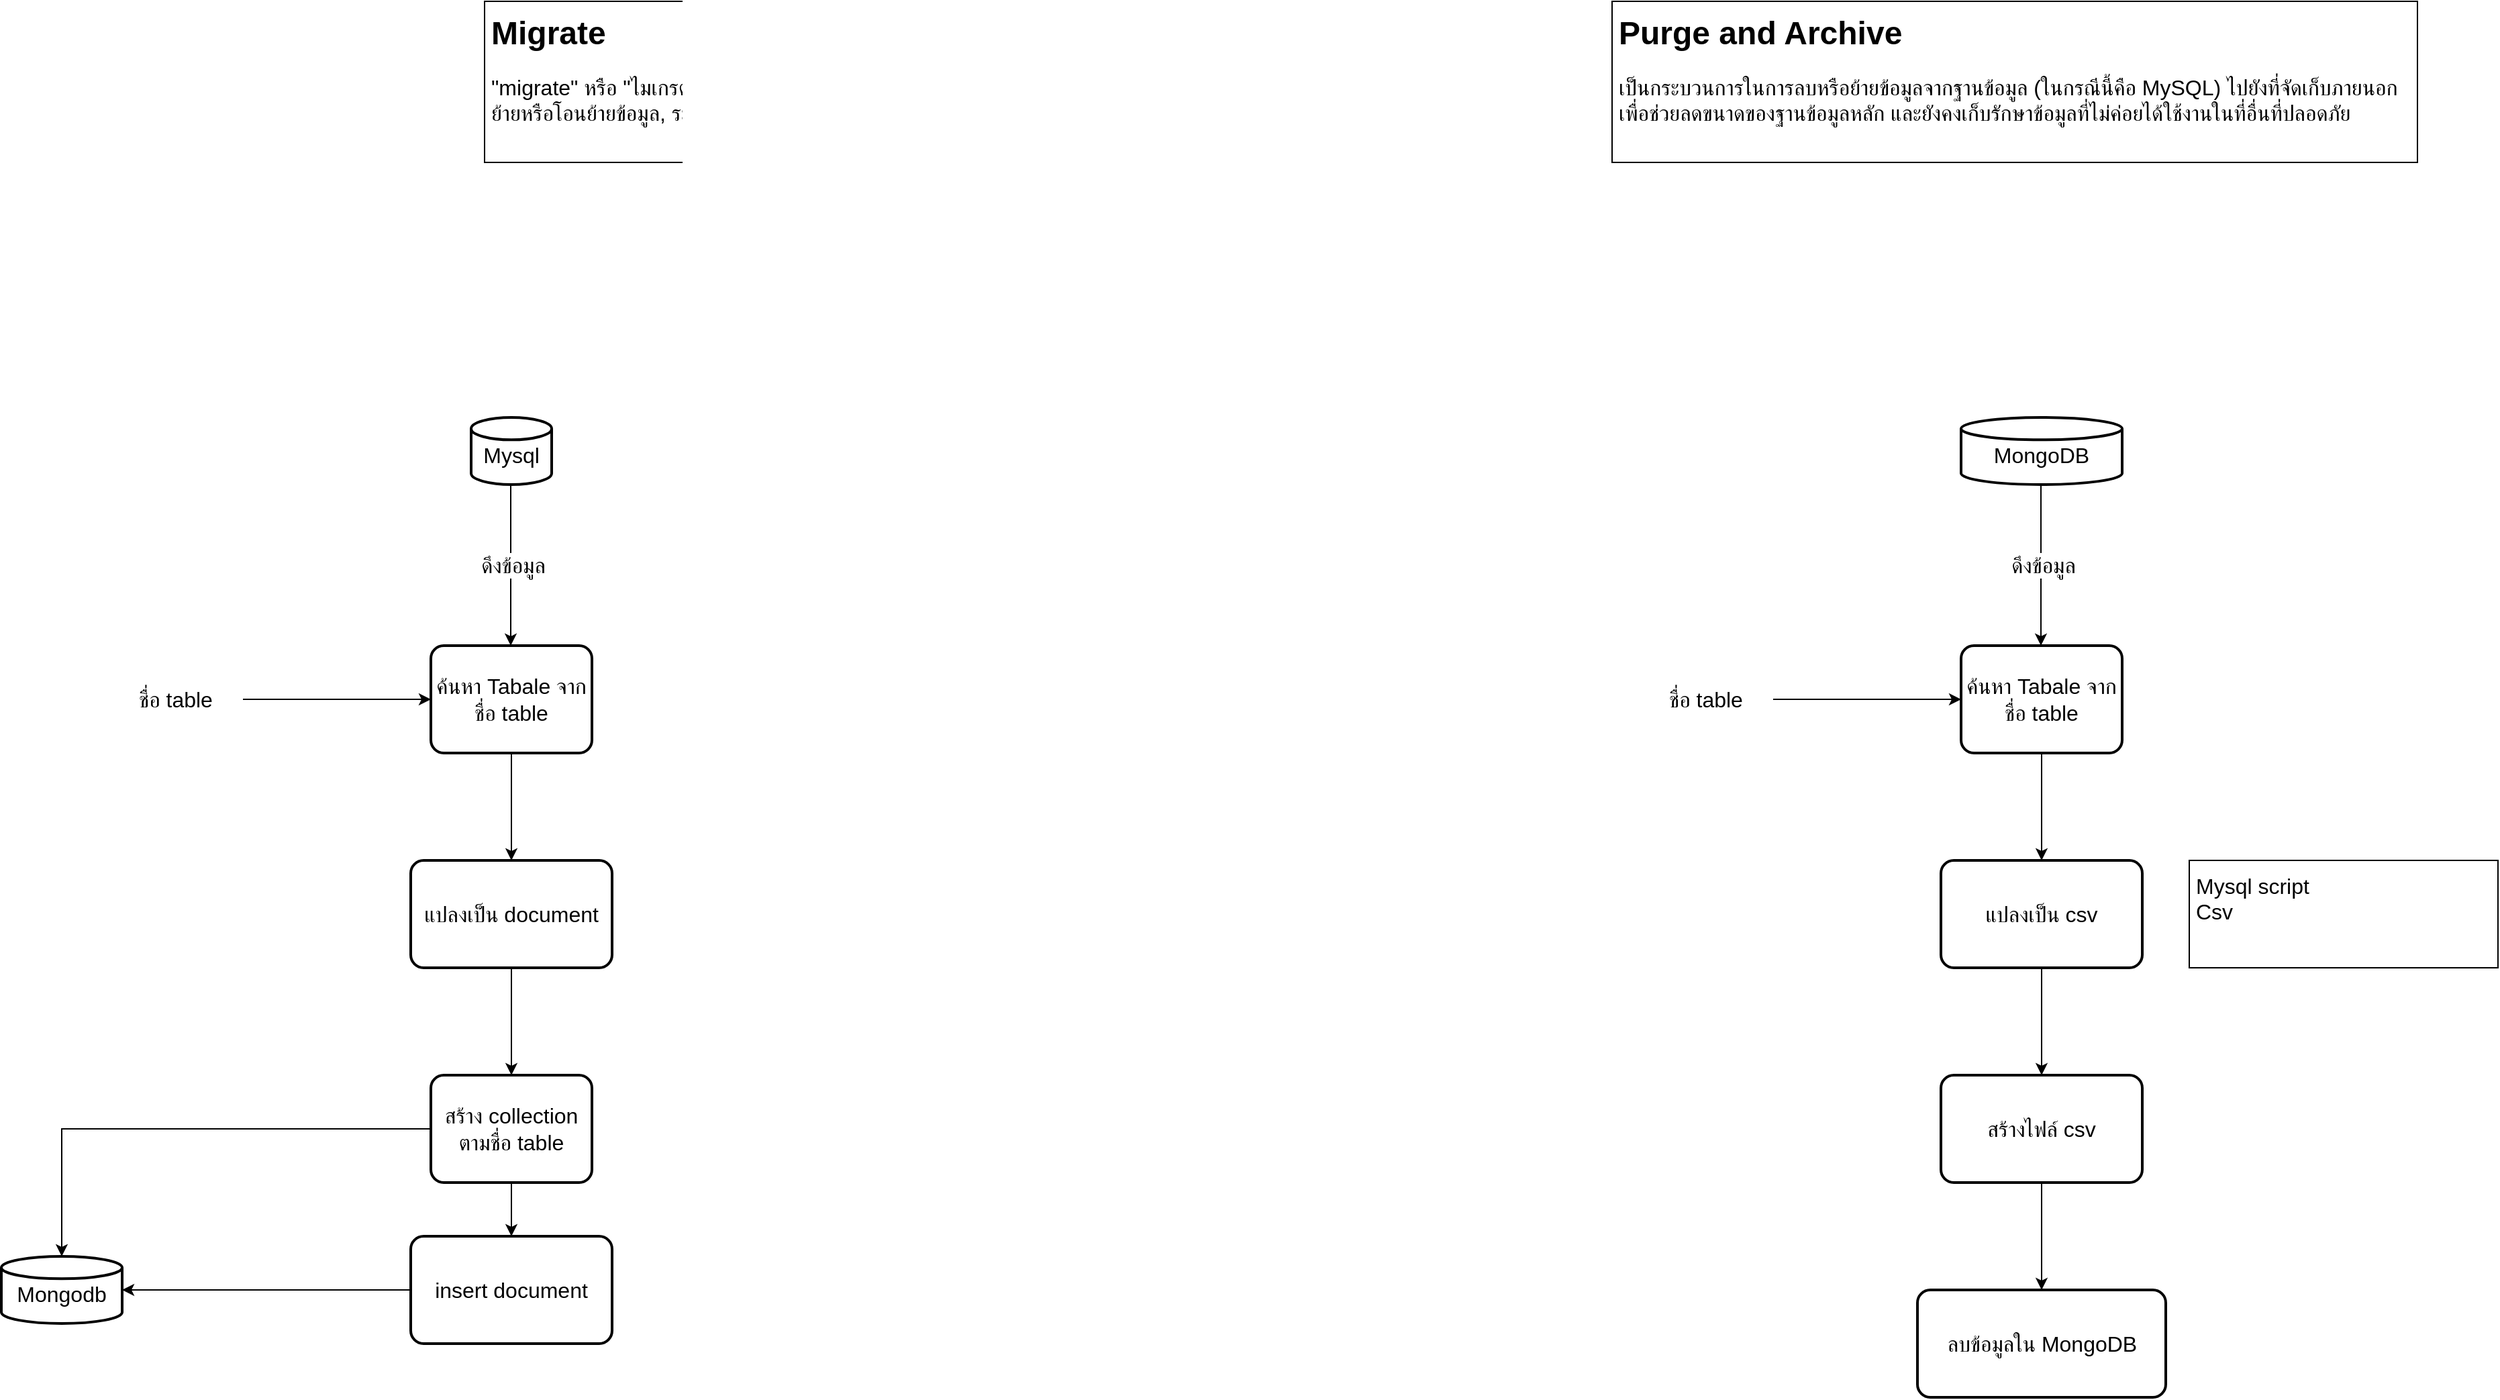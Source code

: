 <mxfile version="24.7.5" pages="3">
  <diagram name="concept" id="Vo836KRtg2Vef9Qr1ljP">
    <mxGraphModel dx="2899" dy="1194" grid="1" gridSize="10" guides="1" tooltips="1" connect="1" arrows="1" fold="1" page="1" pageScale="1" pageWidth="850" pageHeight="1100" math="0" shadow="0">
      <root>
        <mxCell id="0" />
        <mxCell id="1" parent="0" />
        <mxCell id="dTm7L99Izdk6iNQH5idc-1" value="&lt;h1 style=&quot;margin-top: 0px;&quot;&gt;Migrate&lt;/h1&gt;&lt;p&gt;&lt;font style=&quot;font-size: 16px;&quot;&gt;&quot;migrate&quot; หรือ &quot;ไมเกรต&quot; ในบริบทของเทคโนโลยีสารสนเทศ หมายถึงการย้ายหรือโอนย้ายข้อมูล, ระบบ, หรือแอปพลิเคชันจากที่หนึ่งไปยังอีกที่หนึ่ง&lt;/font&gt;&lt;/p&gt;" style="text;html=1;whiteSpace=wrap;overflow=hidden;rounded=0;fillColor=none;strokeColor=default;spacing=5;" parent="1" vertex="1">
          <mxGeometry x="40" y="40" width="440" height="120" as="geometry" />
        </mxCell>
        <mxCell id="dTm7L99Izdk6iNQH5idc-2" value="&lt;h1 style=&quot;margin-top: 0px;&quot;&gt;Purge and Archive&lt;/h1&gt;&lt;p&gt;&lt;font style=&quot;font-size: 16px;&quot;&gt;เป็นกระบวนการในการลบหรือย้ายข้อมูลจากฐานข้อมูล (ในกรณีนี้คือ MySQL) ไปยังที่จัดเก็บภายนอก เพื่อช่วยลดขนาดของฐานข้อมูลหลัก และยังคงเก็บรักษาข้อมูลที่ไม่ค่อยได้ใช้งานในที่อื่นที่ปลอดภัย&lt;/font&gt;&lt;/p&gt;" style="text;html=1;whiteSpace=wrap;overflow=hidden;rounded=0;fillColor=none;strokeColor=default;spacing=5;" parent="1" vertex="1">
          <mxGeometry x="880" y="40" width="600" height="120" as="geometry" />
        </mxCell>
        <mxCell id="dTm7L99Izdk6iNQH5idc-5" value="" style="edgeStyle=orthogonalEdgeStyle;rounded=0;orthogonalLoop=1;jettySize=auto;html=1;exitX=1;exitY=0.5;exitDx=0;exitDy=0;entryX=0;entryY=0.5;entryDx=0;entryDy=0;" parent="1" source="dTm7L99Izdk6iNQH5idc-10" target="dTm7L99Izdk6iNQH5idc-4" edge="1">
          <mxGeometry relative="1" as="geometry">
            <mxPoint x="-83.8" y="540" as="sourcePoint" />
            <mxPoint x="20" y="540" as="targetPoint" />
          </mxGeometry>
        </mxCell>
        <mxCell id="dTm7L99Izdk6iNQH5idc-28" value="" style="edgeStyle=orthogonalEdgeStyle;rounded=0;orthogonalLoop=1;jettySize=auto;html=1;" parent="1" source="dTm7L99Izdk6iNQH5idc-4" target="dTm7L99Izdk6iNQH5idc-17" edge="1">
          <mxGeometry relative="1" as="geometry" />
        </mxCell>
        <mxCell id="dTm7L99Izdk6iNQH5idc-4" value="&lt;font style=&quot;font-size: 16px;&quot;&gt;ค้นหา Tabale จาก ชื่อ table&lt;/font&gt;" style="whiteSpace=wrap;html=1;strokeWidth=2;rounded=1;arcSize=12;" parent="1" vertex="1">
          <mxGeometry y="520" width="120" height="80" as="geometry" />
        </mxCell>
        <mxCell id="dTm7L99Izdk6iNQH5idc-13" style="edgeStyle=orthogonalEdgeStyle;rounded=0;orthogonalLoop=1;jettySize=auto;html=1;" parent="1" edge="1">
          <mxGeometry relative="1" as="geometry">
            <mxPoint x="59.5" y="400" as="sourcePoint" />
            <mxPoint x="59.5" y="520" as="targetPoint" />
          </mxGeometry>
        </mxCell>
        <mxCell id="dTm7L99Izdk6iNQH5idc-16" value="&lt;font style=&quot;font-size: 16px;&quot;&gt;ดึงข้อมูล&lt;/font&gt;" style="edgeLabel;html=1;align=center;verticalAlign=middle;resizable=0;points=[];" parent="dTm7L99Izdk6iNQH5idc-13" vertex="1" connectable="0">
          <mxGeometry x="-0.083" y="3" relative="1" as="geometry">
            <mxPoint x="-2" y="5" as="offset" />
          </mxGeometry>
        </mxCell>
        <mxCell id="dTm7L99Izdk6iNQH5idc-8" value="&lt;font style=&quot;font-size: 16px;&quot;&gt;Mysql&lt;/font&gt;" style="strokeWidth=2;html=1;shape=mxgraph.flowchart.database;whiteSpace=wrap;spacingTop=5;" parent="1" vertex="1">
          <mxGeometry x="30" y="350" width="60" height="50" as="geometry" />
        </mxCell>
        <mxCell id="dTm7L99Izdk6iNQH5idc-10" value="&lt;font style=&quot;font-size: 16px;&quot;&gt;ชื่อ table&lt;/font&gt;" style="text;html=1;align=center;verticalAlign=middle;whiteSpace=wrap;rounded=0;" parent="1" vertex="1">
          <mxGeometry x="-240" y="540" width="100" height="40" as="geometry" />
        </mxCell>
        <mxCell id="dTm7L99Izdk6iNQH5idc-21" value="" style="edgeStyle=orthogonalEdgeStyle;rounded=0;orthogonalLoop=1;jettySize=auto;html=1;" parent="1" source="dTm7L99Izdk6iNQH5idc-17" target="dTm7L99Izdk6iNQH5idc-20" edge="1">
          <mxGeometry relative="1" as="geometry" />
        </mxCell>
        <mxCell id="dTm7L99Izdk6iNQH5idc-17" value="&lt;font style=&quot;font-size: 16px;&quot;&gt;แปลงเป็น&amp;nbsp;&lt;/font&gt;&lt;span style=&quot;font-size: 16px;&quot;&gt;document&lt;/span&gt;" style="whiteSpace=wrap;html=1;strokeWidth=2;rounded=1;arcSize=12;" parent="1" vertex="1">
          <mxGeometry x="-15" y="680" width="150" height="80" as="geometry" />
        </mxCell>
        <mxCell id="dTm7L99Izdk6iNQH5idc-19" value="&lt;span style=&quot;font-size: 16px;&quot;&gt;Mongodb&lt;/span&gt;" style="strokeWidth=2;html=1;shape=mxgraph.flowchart.database;whiteSpace=wrap;spacingTop=5;" parent="1" vertex="1">
          <mxGeometry x="-320" y="975" width="90" height="50" as="geometry" />
        </mxCell>
        <mxCell id="dTm7L99Izdk6iNQH5idc-25" value="" style="edgeStyle=orthogonalEdgeStyle;rounded=0;orthogonalLoop=1;jettySize=auto;html=1;" parent="1" source="dTm7L99Izdk6iNQH5idc-20" target="dTm7L99Izdk6iNQH5idc-24" edge="1">
          <mxGeometry relative="1" as="geometry" />
        </mxCell>
        <mxCell id="dTm7L99Izdk6iNQH5idc-20" value="&lt;span style=&quot;font-size: 16px;&quot;&gt;สร้าง collection ตามชื่อ table&lt;/span&gt;" style="whiteSpace=wrap;html=1;strokeWidth=2;rounded=1;arcSize=12;" parent="1" vertex="1">
          <mxGeometry y="840" width="120" height="80" as="geometry" />
        </mxCell>
        <mxCell id="dTm7L99Izdk6iNQH5idc-22" style="edgeStyle=orthogonalEdgeStyle;rounded=0;orthogonalLoop=1;jettySize=auto;html=1;entryX=0.5;entryY=0;entryDx=0;entryDy=0;entryPerimeter=0;" parent="1" source="dTm7L99Izdk6iNQH5idc-20" target="dTm7L99Izdk6iNQH5idc-19" edge="1">
          <mxGeometry relative="1" as="geometry" />
        </mxCell>
        <mxCell id="dTm7L99Izdk6iNQH5idc-29" style="edgeStyle=orthogonalEdgeStyle;rounded=0;orthogonalLoop=1;jettySize=auto;html=1;" parent="1" source="dTm7L99Izdk6iNQH5idc-24" target="dTm7L99Izdk6iNQH5idc-19" edge="1">
          <mxGeometry relative="1" as="geometry" />
        </mxCell>
        <mxCell id="dTm7L99Izdk6iNQH5idc-24" value="&lt;span style=&quot;font-size: 16px;&quot;&gt;insert&amp;nbsp;&lt;/span&gt;&lt;span style=&quot;font-size: 16px;&quot;&gt;document&lt;/span&gt;" style="whiteSpace=wrap;html=1;strokeWidth=2;rounded=1;arcSize=12;" parent="1" vertex="1">
          <mxGeometry x="-15" y="960" width="150" height="80" as="geometry" />
        </mxCell>
        <mxCell id="dTm7L99Izdk6iNQH5idc-30" value="" style="edgeStyle=orthogonalEdgeStyle;rounded=0;orthogonalLoop=1;jettySize=auto;html=1;exitX=1;exitY=0.5;exitDx=0;exitDy=0;entryX=0;entryY=0.5;entryDx=0;entryDy=0;" parent="1" source="dTm7L99Izdk6iNQH5idc-35" target="dTm7L99Izdk6iNQH5idc-31" edge="1">
          <mxGeometry relative="1" as="geometry">
            <mxPoint x="1056.2" y="540" as="sourcePoint" />
            <mxPoint x="1160" y="540" as="targetPoint" />
          </mxGeometry>
        </mxCell>
        <mxCell id="dTm7L99Izdk6iNQH5idc-37" value="" style="edgeStyle=orthogonalEdgeStyle;rounded=0;orthogonalLoop=1;jettySize=auto;html=1;" parent="1" source="dTm7L99Izdk6iNQH5idc-31" target="dTm7L99Izdk6iNQH5idc-36" edge="1">
          <mxGeometry relative="1" as="geometry" />
        </mxCell>
        <mxCell id="dTm7L99Izdk6iNQH5idc-31" value="&lt;font style=&quot;font-size: 16px;&quot;&gt;ค้นหา Tabale จาก ชื่อ table&lt;/font&gt;" style="whiteSpace=wrap;html=1;strokeWidth=2;rounded=1;arcSize=12;" parent="1" vertex="1">
          <mxGeometry x="1140" y="520" width="120" height="80" as="geometry" />
        </mxCell>
        <mxCell id="dTm7L99Izdk6iNQH5idc-32" style="edgeStyle=orthogonalEdgeStyle;rounded=0;orthogonalLoop=1;jettySize=auto;html=1;" parent="1" edge="1">
          <mxGeometry relative="1" as="geometry">
            <mxPoint x="1199.5" y="400" as="sourcePoint" />
            <mxPoint x="1199.5" y="520" as="targetPoint" />
          </mxGeometry>
        </mxCell>
        <mxCell id="dTm7L99Izdk6iNQH5idc-33" value="&lt;font style=&quot;font-size: 16px;&quot;&gt;ดึงข้อมูล&lt;/font&gt;" style="edgeLabel;html=1;align=center;verticalAlign=middle;resizable=0;points=[];" parent="dTm7L99Izdk6iNQH5idc-32" vertex="1" connectable="0">
          <mxGeometry x="-0.083" y="3" relative="1" as="geometry">
            <mxPoint x="-2" y="5" as="offset" />
          </mxGeometry>
        </mxCell>
        <mxCell id="dTm7L99Izdk6iNQH5idc-34" value="&lt;font style=&quot;font-size: 16px;&quot;&gt;MongoDB&lt;/font&gt;" style="strokeWidth=2;html=1;shape=mxgraph.flowchart.database;whiteSpace=wrap;spacingTop=5;" parent="1" vertex="1">
          <mxGeometry x="1140" y="350" width="120" height="50" as="geometry" />
        </mxCell>
        <mxCell id="dTm7L99Izdk6iNQH5idc-35" value="&lt;font style=&quot;font-size: 16px;&quot;&gt;ชื่อ table&lt;/font&gt;" style="text;html=1;align=center;verticalAlign=middle;whiteSpace=wrap;rounded=0;" parent="1" vertex="1">
          <mxGeometry x="900" y="540" width="100" height="40" as="geometry" />
        </mxCell>
        <mxCell id="dTm7L99Izdk6iNQH5idc-39" value="" style="edgeStyle=orthogonalEdgeStyle;rounded=0;orthogonalLoop=1;jettySize=auto;html=1;" parent="1" source="dTm7L99Izdk6iNQH5idc-36" target="dTm7L99Izdk6iNQH5idc-38" edge="1">
          <mxGeometry relative="1" as="geometry" />
        </mxCell>
        <mxCell id="dTm7L99Izdk6iNQH5idc-36" value="&lt;font style=&quot;font-size: 16px;&quot;&gt;แปลงเป็น csv&lt;/font&gt;" style="whiteSpace=wrap;html=1;strokeWidth=2;rounded=1;arcSize=12;" parent="1" vertex="1">
          <mxGeometry x="1125" y="680" width="150" height="80" as="geometry" />
        </mxCell>
        <mxCell id="dTm7L99Izdk6iNQH5idc-41" value="" style="edgeStyle=orthogonalEdgeStyle;rounded=0;orthogonalLoop=1;jettySize=auto;html=1;" parent="1" source="dTm7L99Izdk6iNQH5idc-38" target="dTm7L99Izdk6iNQH5idc-40" edge="1">
          <mxGeometry relative="1" as="geometry" />
        </mxCell>
        <mxCell id="dTm7L99Izdk6iNQH5idc-38" value="&lt;span style=&quot;font-size: 16px;&quot;&gt;สร้างไฟล์ csv&lt;/span&gt;" style="whiteSpace=wrap;html=1;strokeWidth=2;rounded=1;arcSize=12;" parent="1" vertex="1">
          <mxGeometry x="1125" y="840" width="150" height="80" as="geometry" />
        </mxCell>
        <mxCell id="dTm7L99Izdk6iNQH5idc-40" value="&lt;span style=&quot;font-size: 16px;&quot;&gt;ลบข้อมูลใน&amp;nbsp;&lt;/span&gt;&lt;span style=&quot;font-size: 16px;&quot;&gt;MongoDB&lt;/span&gt;" style="whiteSpace=wrap;html=1;strokeWidth=2;rounded=1;arcSize=12;" parent="1" vertex="1">
          <mxGeometry x="1107.5" y="1000" width="185" height="80" as="geometry" />
        </mxCell>
        <mxCell id="WPehYB7k4HVEUTiNLX_s-2" value="&lt;font style=&quot;font-size: 16px;&quot;&gt;Mysql script&lt;/font&gt;&lt;div&gt;&lt;font style=&quot;font-size: 16px;&quot;&gt;Csv&lt;/font&gt;&lt;/div&gt;" style="text;html=1;align=left;verticalAlign=top;whiteSpace=wrap;rounded=0;strokeColor=default;spacing=5;" vertex="1" parent="1">
          <mxGeometry x="1310" y="680" width="230" height="80" as="geometry" />
        </mxCell>
      </root>
    </mxGraphModel>
  </diagram>
  <diagram id="6nZ2LkNtp1WmxdG4tTfu" name="Flowchart">
    <mxGraphModel dx="2284" dy="1936" grid="1" gridSize="10" guides="1" tooltips="1" connect="1" arrows="1" fold="1" page="1" pageScale="1" pageWidth="850" pageHeight="1100" math="0" shadow="0">
      <root>
        <mxCell id="0" />
        <mxCell id="1" parent="0" />
        <mxCell id="ui6QsIOCNeIlsztQJvhC-5" value="" style="edgeStyle=orthogonalEdgeStyle;rounded=0;orthogonalLoop=1;jettySize=auto;html=1;exitX=0.5;exitY=1;exitDx=0;exitDy=0;" parent="1" source="ui6QsIOCNeIlsztQJvhC-20" target="ui6QsIOCNeIlsztQJvhC-4" edge="1">
          <mxGeometry relative="1" as="geometry">
            <mxPoint x="95" y="140" as="sourcePoint" />
          </mxGeometry>
        </mxCell>
        <mxCell id="ui6QsIOCNeIlsztQJvhC-11" value="" style="edgeStyle=orthogonalEdgeStyle;rounded=0;orthogonalLoop=1;jettySize=auto;html=1;" parent="1" source="ui6QsIOCNeIlsztQJvhC-4" target="ui6QsIOCNeIlsztQJvhC-10" edge="1">
          <mxGeometry relative="1" as="geometry" />
        </mxCell>
        <mxCell id="ui6QsIOCNeIlsztQJvhC-4" value="&lt;span style=&quot;font-size: 16px;&quot;&gt;Get input config&lt;/span&gt;" style="rounded=1;whiteSpace=wrap;html=1;absoluteArcSize=1;arcSize=14;strokeWidth=2;fillColor=#d5e8d4;strokeColor=#82b366;" parent="1" vertex="1">
          <mxGeometry x="-20" y="180" width="230" height="40" as="geometry" />
        </mxCell>
        <mxCell id="ui6QsIOCNeIlsztQJvhC-6" value="&lt;font style=&quot;font-size: 16px;&quot;&gt;&lt;b&gt;Input config&lt;/b&gt;&lt;/font&gt;" style="swimlane;fontStyle=0;childLayout=stackLayout;horizontal=1;startSize=30;horizontalStack=0;resizeParent=1;resizeParentMax=0;resizeLast=0;collapsible=1;marginBottom=0;whiteSpace=wrap;html=1;fillColor=#d5e8d4;strokeColor=#82b366;" parent="1" vertex="1">
          <mxGeometry x="-360" y="80" width="280" height="120" as="geometry" />
        </mxCell>
        <mxCell id="ui6QsIOCNeIlsztQJvhC-7" value="Collection name : String" style="text;strokeColor=none;fillColor=none;align=left;verticalAlign=middle;spacingLeft=4;spacingRight=4;overflow=hidden;points=[[0,0.5],[1,0.5]];portConstraint=eastwest;rotatable=0;whiteSpace=wrap;html=1;fontSize=16;" parent="ui6QsIOCNeIlsztQJvhC-6" vertex="1">
          <mxGeometry y="30" width="280" height="30" as="geometry" />
        </mxCell>
        <mxCell id="ui6QsIOCNeIlsztQJvhC-8" value="Docment limit per file : Number" style="text;strokeColor=none;fillColor=none;align=left;verticalAlign=middle;spacingLeft=4;spacingRight=4;overflow=hidden;points=[[0,0.5],[1,0.5]];portConstraint=eastwest;rotatable=0;whiteSpace=wrap;html=1;fontSize=16;" parent="ui6QsIOCNeIlsztQJvhC-6" vertex="1">
          <mxGeometry y="60" width="280" height="30" as="geometry" />
        </mxCell>
        <mxCell id="ui6QsIOCNeIlsztQJvhC-18" value="Pass year&amp;nbsp;&lt;span style=&quot;text-align: center;&quot;&gt;document&lt;/span&gt;&amp;nbsp;: Number" style="text;strokeColor=none;fillColor=none;align=left;verticalAlign=middle;spacingLeft=4;spacingRight=4;overflow=hidden;points=[[0,0.5],[1,0.5]];portConstraint=eastwest;rotatable=0;whiteSpace=wrap;html=1;fontSize=16;" parent="ui6QsIOCNeIlsztQJvhC-6" vertex="1">
          <mxGeometry y="90" width="280" height="30" as="geometry" />
        </mxCell>
        <mxCell id="ui6QsIOCNeIlsztQJvhC-19" style="edgeStyle=orthogonalEdgeStyle;rounded=0;orthogonalLoop=1;jettySize=auto;html=1;" parent="1" source="ui6QsIOCNeIlsztQJvhC-10" edge="1">
          <mxGeometry relative="1" as="geometry">
            <mxPoint x="95" y="1020" as="targetPoint" />
            <Array as="points">
              <mxPoint x="320" y="320" />
              <mxPoint x="320" y="1020" />
            </Array>
          </mxGeometry>
        </mxCell>
        <mxCell id="ui6QsIOCNeIlsztQJvhC-22" value="&lt;b&gt;No&lt;/b&gt;" style="edgeLabel;html=1;align=center;verticalAlign=middle;resizable=0;points=[];spacing=5;fontColor=#FF0000;fontSize=16;" parent="ui6QsIOCNeIlsztQJvhC-19" vertex="1" connectable="0">
          <mxGeometry x="-0.789" relative="1" as="geometry">
            <mxPoint x="-80" as="offset" />
          </mxGeometry>
        </mxCell>
        <mxCell id="ui6QsIOCNeIlsztQJvhC-24" value="" style="edgeStyle=orthogonalEdgeStyle;rounded=0;orthogonalLoop=1;jettySize=auto;html=1;entryX=0.5;entryY=0;entryDx=0;entryDy=0;" parent="1" source="ui6QsIOCNeIlsztQJvhC-10" target="ui6QsIOCNeIlsztQJvhC-47" edge="1">
          <mxGeometry relative="1" as="geometry">
            <mxPoint x="95" y="440" as="targetPoint" />
          </mxGeometry>
        </mxCell>
        <mxCell id="ui6QsIOCNeIlsztQJvhC-25" value="Yes" style="edgeLabel;html=1;align=center;verticalAlign=middle;resizable=0;points=[];fontColor=#00CC00;fontSize=16;fontStyle=1" parent="ui6QsIOCNeIlsztQJvhC-24" vertex="1" connectable="0">
          <mxGeometry x="-0.233" y="-2" relative="1" as="geometry">
            <mxPoint as="offset" />
          </mxGeometry>
        </mxCell>
        <mxCell id="ui6QsIOCNeIlsztQJvhC-10" value="&lt;font style=&quot;font-size: 16px;&quot;&gt;Check&lt;/font&gt;&lt;div&gt;&lt;font style=&quot;font-size: 16px;&quot;&gt;&lt;span style=&quot;text-align: left;&quot;&gt;validity&lt;/span&gt;&lt;/font&gt;&lt;/div&gt;&lt;div&gt;&lt;font style=&quot;font-size: 16px;&quot;&gt;&lt;span style=&quot;text-align: left;&quot;&gt;config&lt;/span&gt;&lt;/font&gt;&lt;/div&gt;" style="rhombus;whiteSpace=wrap;html=1;fillColor=#ffe6cc;strokeColor=#d79b00;rounded=1;arcSize=14;strokeWidth=2;fontSize=16;" parent="1" vertex="1">
          <mxGeometry x="35" y="260" width="120" height="120" as="geometry" />
        </mxCell>
        <mxCell id="ui6QsIOCNeIlsztQJvhC-20" value="&lt;span style=&quot;font-size: 16px;&quot;&gt;Start&lt;/span&gt;" style="rounded=1;whiteSpace=wrap;html=1;absoluteArcSize=1;arcSize=100;strokeWidth=2;fillColor=#f5f5f5;strokeColor=#666666;fontSize=16;fontColor=#333333;" parent="1" vertex="1">
          <mxGeometry x="50" y="80" width="90" height="40" as="geometry" />
        </mxCell>
        <mxCell id="ui6QsIOCNeIlsztQJvhC-21" value="&lt;span style=&quot;font-size: 16px;&quot;&gt;End&lt;/span&gt;" style="rounded=1;whiteSpace=wrap;html=1;absoluteArcSize=1;arcSize=100;strokeWidth=2;fillColor=#f5f5f5;strokeColor=#666666;fontSize=16;fontColor=#333333;" parent="1" vertex="1">
          <mxGeometry x="50" y="1070" width="90" height="40" as="geometry" />
        </mxCell>
        <mxCell id="ui6QsIOCNeIlsztQJvhC-32" value="" style="edgeStyle=orthogonalEdgeStyle;rounded=0;orthogonalLoop=1;jettySize=auto;html=1;entryX=0.5;entryY=0;entryDx=0;entryDy=0;" parent="1" source="ui6QsIOCNeIlsztQJvhC-30" target="ui6QsIOCNeIlsztQJvhC-33" edge="1">
          <mxGeometry relative="1" as="geometry">
            <mxPoint x="955" y="160" as="targetPoint" />
          </mxGeometry>
        </mxCell>
        <mxCell id="ui6QsIOCNeIlsztQJvhC-30" value="Check&amp;nbsp;&lt;span style=&quot;background-color: initial; text-align: left;&quot;&gt;validity&amp;nbsp;&lt;/span&gt;&lt;span style=&quot;background-color: initial; text-align: left;&quot;&gt;config&lt;/span&gt;" style="rounded=1;whiteSpace=wrap;html=1;absoluteArcSize=1;arcSize=100;strokeWidth=2;fillColor=#f5f5f5;strokeColor=#666666;fontSize=16;fontColor=#333333;" parent="1" vertex="1">
          <mxGeometry x="855" y="80" width="200" height="40" as="geometry" />
        </mxCell>
        <mxCell id="ui6QsIOCNeIlsztQJvhC-36" value="" style="edgeStyle=orthogonalEdgeStyle;rounded=0;orthogonalLoop=1;jettySize=auto;html=1;" parent="1" source="ui6QsIOCNeIlsztQJvhC-31" target="ui6QsIOCNeIlsztQJvhC-35" edge="1">
          <mxGeometry relative="1" as="geometry" />
        </mxCell>
        <mxCell id="ui6QsIOCNeIlsztQJvhC-31" value="&lt;span style=&quot;font-size: 16px;&quot;&gt;Get input config&lt;/span&gt;" style="rounded=1;whiteSpace=wrap;html=1;absoluteArcSize=1;arcSize=14;strokeWidth=2;fillColor=#d5e8d4;strokeColor=#82b366;" parent="1" vertex="1">
          <mxGeometry x="840" y="360" width="230" height="40" as="geometry" />
        </mxCell>
        <mxCell id="ui6QsIOCNeIlsztQJvhC-34" value="" style="edgeStyle=orthogonalEdgeStyle;rounded=0;orthogonalLoop=1;jettySize=auto;html=1;" parent="1" source="ui6QsIOCNeIlsztQJvhC-33" target="ui6QsIOCNeIlsztQJvhC-31" edge="1">
          <mxGeometry relative="1" as="geometry" />
        </mxCell>
        <mxCell id="ui6QsIOCNeIlsztQJvhC-41" style="edgeStyle=orthogonalEdgeStyle;rounded=0;orthogonalLoop=1;jettySize=auto;html=1;entryX=0.5;entryY=0;entryDx=0;entryDy=0;" parent="1" source="ui6QsIOCNeIlsztQJvhC-33" target="ui6QsIOCNeIlsztQJvhC-39" edge="1">
          <mxGeometry relative="1" as="geometry" />
        </mxCell>
        <mxCell id="ui6QsIOCNeIlsztQJvhC-33" value="&lt;font style=&quot;font-size: 16px;&quot;&gt;Check&lt;/font&gt;&lt;div&gt;&lt;font style=&quot;font-size: 16px;&quot;&gt;&lt;span style=&quot;text-align: left;&quot;&gt;connectected&lt;/span&gt;&lt;/font&gt;&lt;/div&gt;&lt;div&gt;&lt;font style=&quot;font-size: 16px;&quot;&gt;&lt;span style=&quot;text-align: left;&quot;&gt;mongodb&lt;/span&gt;&lt;/font&gt;&lt;/div&gt;" style="rhombus;whiteSpace=wrap;html=1;fillColor=#ffe6cc;strokeColor=#d79b00;rounded=1;arcSize=14;strokeWidth=2;fontSize=16;" parent="1" vertex="1">
          <mxGeometry x="877.5" y="160" width="155" height="130" as="geometry" />
        </mxCell>
        <mxCell id="ui6QsIOCNeIlsztQJvhC-40" style="edgeStyle=orthogonalEdgeStyle;rounded=0;orthogonalLoop=1;jettySize=auto;html=1;" parent="1" source="ui6QsIOCNeIlsztQJvhC-35" target="ui6QsIOCNeIlsztQJvhC-39" edge="1">
          <mxGeometry relative="1" as="geometry" />
        </mxCell>
        <mxCell id="ui6QsIOCNeIlsztQJvhC-42" value="" style="edgeStyle=orthogonalEdgeStyle;rounded=0;orthogonalLoop=1;jettySize=auto;html=1;" parent="1" source="ui6QsIOCNeIlsztQJvhC-35" target="ui6QsIOCNeIlsztQJvhC-38" edge="1">
          <mxGeometry relative="1" as="geometry" />
        </mxCell>
        <mxCell id="ui6QsIOCNeIlsztQJvhC-35" value="Check&lt;div&gt;config&lt;br&gt;&lt;/div&gt;" style="rhombus;whiteSpace=wrap;html=1;fillColor=#ffe6cc;strokeColor=#d79b00;rounded=1;arcSize=14;strokeWidth=2;fontSize=16;" parent="1" vertex="1">
          <mxGeometry x="877.5" y="440" width="155" height="140" as="geometry" />
        </mxCell>
        <mxCell id="ui6QsIOCNeIlsztQJvhC-37" value="Yes" style="edgeLabel;html=1;align=center;verticalAlign=middle;resizable=0;points=[];fontColor=#00CC00;fontSize=16;fontStyle=1" parent="1" vertex="1" connectable="0">
          <mxGeometry x="955" y="320" as="geometry" />
        </mxCell>
        <mxCell id="ui6QsIOCNeIlsztQJvhC-38" value="&lt;span style=&quot;font-size: 16px;&quot;&gt;End&lt;/span&gt;" style="rounded=1;whiteSpace=wrap;html=1;absoluteArcSize=1;arcSize=100;strokeWidth=2;fillColor=#f5f5f5;strokeColor=#666666;fontSize=16;fontColor=#333333;" parent="1" vertex="1">
          <mxGeometry x="910" y="680" width="90" height="40" as="geometry" />
        </mxCell>
        <mxCell id="ui6QsIOCNeIlsztQJvhC-46" style="edgeStyle=orthogonalEdgeStyle;rounded=0;orthogonalLoop=1;jettySize=auto;html=1;entryX=1;entryY=0.5;entryDx=0;entryDy=0;" parent="1" source="ui6QsIOCNeIlsztQJvhC-39" target="ui6QsIOCNeIlsztQJvhC-38" edge="1">
          <mxGeometry relative="1" as="geometry">
            <Array as="points">
              <mxPoint x="1240" y="700" />
            </Array>
          </mxGeometry>
        </mxCell>
        <mxCell id="ui6QsIOCNeIlsztQJvhC-39" value="&lt;span style=&quot;font-size: 16px;&quot;&gt;Log error&lt;/span&gt;" style="rounded=1;whiteSpace=wrap;html=1;absoluteArcSize=1;arcSize=14;strokeWidth=2;fillColor=#f8cecc;strokeColor=#b85450;" parent="1" vertex="1">
          <mxGeometry x="1125" y="490" width="230" height="40" as="geometry" />
        </mxCell>
        <mxCell id="ui6QsIOCNeIlsztQJvhC-43" value="&lt;font style=&quot;font-size: 16px;&quot; color=&quot;#ff0000&quot;&gt;No&lt;/font&gt;" style="edgeLabel;html=1;align=center;verticalAlign=middle;resizable=0;points=[];fontStyle=1" parent="1" vertex="1" connectable="0">
          <mxGeometry x="1055" y="510" as="geometry" />
        </mxCell>
        <mxCell id="ui6QsIOCNeIlsztQJvhC-44" value="&lt;font style=&quot;font-size: 16px;&quot; color=&quot;#ff0000&quot;&gt;No&lt;/font&gt;" style="edgeLabel;html=1;align=center;verticalAlign=middle;resizable=0;points=[];fontStyle=1" parent="1" vertex="1" connectable="0">
          <mxGeometry x="1055" y="225" as="geometry" />
        </mxCell>
        <mxCell id="ui6QsIOCNeIlsztQJvhC-45" value="Yes" style="edgeLabel;html=1;align=center;verticalAlign=middle;resizable=0;points=[];fontColor=#00CC00;fontSize=16;fontStyle=1" parent="1" vertex="1" connectable="0">
          <mxGeometry x="955" y="630" as="geometry" />
        </mxCell>
        <mxCell id="ui6QsIOCNeIlsztQJvhC-50" value="" style="edgeStyle=orthogonalEdgeStyle;rounded=0;orthogonalLoop=1;jettySize=auto;html=1;entryX=0.5;entryY=0;entryDx=0;entryDy=0;" parent="1" source="ui6QsIOCNeIlsztQJvhC-47" target="ui6QsIOCNeIlsztQJvhC-51" edge="1">
          <mxGeometry relative="1" as="geometry">
            <mxPoint x="95" y="680" as="targetPoint" />
          </mxGeometry>
        </mxCell>
        <mxCell id="ui6QsIOCNeIlsztQJvhC-47" value="Create document list" style="whiteSpace=wrap;html=1;fontSize=16;fillColor=#dae8fc;strokeColor=#6c8ebf;rounded=1;arcSize=14;strokeWidth=2;" parent="1" vertex="1">
          <mxGeometry x="-10" y="440" width="210" height="60" as="geometry" />
        </mxCell>
        <mxCell id="ui6QsIOCNeIlsztQJvhC-58" value="" style="edgeStyle=orthogonalEdgeStyle;rounded=0;orthogonalLoop=1;jettySize=auto;html=1;" parent="1" source="ui6QsIOCNeIlsztQJvhC-51" target="ui6QsIOCNeIlsztQJvhC-54" edge="1">
          <mxGeometry relative="1" as="geometry" />
        </mxCell>
        <mxCell id="ui6QsIOCNeIlsztQJvhC-51" value="Import docment from collection&lt;div&gt;for purge on document list&lt;/div&gt;" style="whiteSpace=wrap;html=1;fontSize=16;fillColor=#dae8fc;strokeColor=#6c8ebf;rounded=1;arcSize=14;strokeWidth=2;" parent="1" vertex="1">
          <mxGeometry x="-30" y="560" width="250" height="60" as="geometry" />
        </mxCell>
        <mxCell id="ui6QsIOCNeIlsztQJvhC-60" style="edgeStyle=orthogonalEdgeStyle;rounded=0;orthogonalLoop=1;jettySize=auto;html=1;entryX=0.5;entryY=0;entryDx=0;entryDy=0;" parent="1" source="ui6QsIOCNeIlsztQJvhC-52" target="ui6QsIOCNeIlsztQJvhC-21" edge="1">
          <mxGeometry relative="1" as="geometry">
            <mxPoint x="95" y="1020" as="targetPoint" />
          </mxGeometry>
        </mxCell>
        <mxCell id="ui6QsIOCNeIlsztQJvhC-52" value="remove docment&lt;div&gt;in collection&lt;/div&gt;" style="whiteSpace=wrap;html=1;fontSize=16;fillColor=#dae8fc;strokeColor=#6c8ebf;rounded=1;arcSize=14;strokeWidth=2;" parent="1" vertex="1">
          <mxGeometry x="10" y="920" width="170" height="60" as="geometry" />
        </mxCell>
        <mxCell id="ui6QsIOCNeIlsztQJvhC-57" value="" style="edgeStyle=orthogonalEdgeStyle;rounded=0;orthogonalLoop=1;jettySize=auto;html=1;" parent="1" source="ui6QsIOCNeIlsztQJvhC-54" target="ui6QsIOCNeIlsztQJvhC-56" edge="1">
          <mxGeometry relative="1" as="geometry" />
        </mxCell>
        <mxCell id="ui6QsIOCNeIlsztQJvhC-54" value="Arcive docment list&lt;div&gt;to file&lt;/div&gt;" style="whiteSpace=wrap;html=1;fontSize=16;fillColor=#dae8fc;strokeColor=#6c8ebf;rounded=1;arcSize=14;strokeWidth=2;" parent="1" vertex="1">
          <mxGeometry x="10" y="680" width="170" height="60" as="geometry" />
        </mxCell>
        <mxCell id="ui6QsIOCNeIlsztQJvhC-59" value="" style="edgeStyle=orthogonalEdgeStyle;rounded=0;orthogonalLoop=1;jettySize=auto;html=1;" parent="1" source="ui6QsIOCNeIlsztQJvhC-56" target="ui6QsIOCNeIlsztQJvhC-52" edge="1">
          <mxGeometry relative="1" as="geometry" />
        </mxCell>
        <mxCell id="ui6QsIOCNeIlsztQJvhC-56" value="Save file" style="whiteSpace=wrap;html=1;fontSize=16;fillColor=#dae8fc;strokeColor=#6c8ebf;rounded=1;arcSize=14;strokeWidth=2;" parent="1" vertex="1">
          <mxGeometry x="10" y="800" width="170" height="60" as="geometry" />
        </mxCell>
        <mxCell id="ui6QsIOCNeIlsztQJvhC-63" value="&lt;div style=&quot;font-size: 34px;&quot; data-docx-has-block-data=&quot;false&quot; data-lark-html-role=&quot;root&quot; data-page-id=&quot;BX3cdrGWoowrQlxb0qhuIvjisFb&quot;&gt;&lt;div class=&quot;old-record-id-BX3cdrGWoowrQlxb0qhuIvjisFb&quot;&gt;&lt;font style=&quot;font-size: 34px;&quot;&gt;&lt;b&gt;Purge and Arcive&lt;/b&gt;&lt;/font&gt;&lt;/div&gt;&lt;/div&gt;" style="text;html=1;align=center;verticalAlign=middle;whiteSpace=wrap;rounded=0;fillColor=#f5f5f5;fontColor=#333333;strokeColor=#666666;" parent="1" vertex="1">
          <mxGeometry x="-100" y="-130" width="390" height="90" as="geometry" />
        </mxCell>
      </root>
    </mxGraphModel>
  </diagram>
  <diagram id="5mgUqKhPbvFgbA_H7i9U" name="Page-2">
    <mxGraphModel dx="2284" dy="1936" grid="1" gridSize="10" guides="1" tooltips="1" connect="1" arrows="1" fold="1" page="1" pageScale="1" pageWidth="850" pageHeight="1100" math="0" shadow="0">
      <root>
        <mxCell id="0" />
        <mxCell id="1" parent="0" />
        <mxCell id="TBp3EWv7eVdW6XWv2oAz-6" value="&lt;table border=&quot;1&quot; width=&quot;100%&quot; height=&quot;100%&quot; cellpadding=&quot;4&quot; style=&quot;width: 100%; height: 100%; border-collapse: collapse; font-size: 16px;&quot;&gt;&lt;tbody&gt;&lt;tr&gt;&lt;th&gt;&lt;font style=&quot;font-size: 16px;&quot;&gt;Collection&lt;/font&gt;&lt;/th&gt;&lt;/tr&gt;&lt;tr&gt;&lt;td style=&quot;text-align: left;&quot;&gt;&lt;font style=&quot;font-size: 16px;&quot;&gt;- name : string&lt;br&gt;&lt;/font&gt;&lt;/td&gt;&lt;/tr&gt;&lt;tr&gt;&lt;td style=&quot;text-align: left;&quot;&gt;&lt;br&gt;&lt;/td&gt;&lt;/tr&gt;&lt;tr&gt;&lt;td style=&quot;text-align: left;&quot;&gt;+ checkInvalid(Collection )&lt;/td&gt;&lt;/tr&gt;&lt;/tbody&gt;&lt;/table&gt;" style="text;html=1;whiteSpace=wrap;strokeColor=none;fillColor=none;overflow=fill;spacing=5;align=center;" vertex="1" parent="1">
          <mxGeometry x="-120" y="-240" width="400" height="180" as="geometry" />
        </mxCell>
        <mxCell id="TBp3EWv7eVdW6XWv2oAz-16" value="&lt;table border=&quot;1&quot; width=&quot;100%&quot; height=&quot;100%&quot; cellpadding=&quot;4&quot; style=&quot;width: 100%; height: 100%; border-collapse: collapse; font-size: 16px;&quot;&gt;&lt;tbody&gt;&lt;tr&gt;&lt;th align=&quot;center&quot;&gt;&lt;font style=&quot;font-size: 16px;&quot;&gt;&amp;lt;&amp;lt; interface &amp;gt;&amp;gt;&lt;br&gt;Collection&lt;/font&gt;&lt;/th&gt;&lt;/tr&gt;&lt;tr&gt;&lt;td align=&quot;center&quot;&gt;&lt;font style=&quot;font-size: 16px;&quot;&gt;- name : string&lt;br&gt;&lt;/font&gt;&lt;/td&gt;&lt;/tr&gt;&lt;tr&gt;&lt;td align=&quot;center&quot;&gt;&lt;br&gt;&lt;/td&gt;&lt;/tr&gt;&lt;tr&gt;&lt;td&gt;&lt;br&gt;&lt;/td&gt;&lt;/tr&gt;&lt;/tbody&gt;&lt;/table&gt;" style="text;html=1;whiteSpace=wrap;strokeColor=none;fillColor=none;overflow=fill;spacing=5;" vertex="1" parent="1">
          <mxGeometry x="790" y="-300" width="180" height="180" as="geometry" />
        </mxCell>
      </root>
    </mxGraphModel>
  </diagram>
</mxfile>
